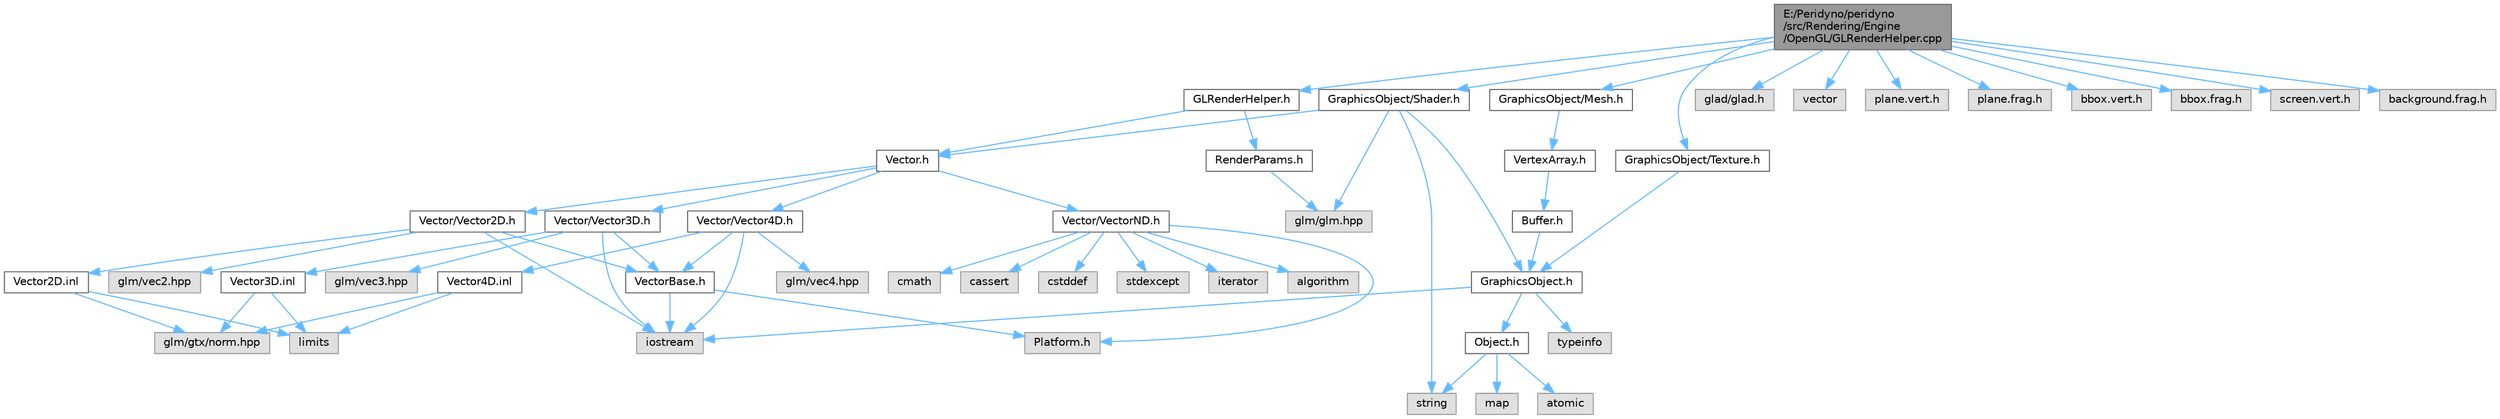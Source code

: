 digraph "E:/Peridyno/peridyno/src/Rendering/Engine/OpenGL/GLRenderHelper.cpp"
{
 // LATEX_PDF_SIZE
  bgcolor="transparent";
  edge [fontname=Helvetica,fontsize=10,labelfontname=Helvetica,labelfontsize=10];
  node [fontname=Helvetica,fontsize=10,shape=box,height=0.2,width=0.4];
  Node1 [id="Node000001",label="E:/Peridyno/peridyno\l/src/Rendering/Engine\l/OpenGL/GLRenderHelper.cpp",height=0.2,width=0.4,color="gray40", fillcolor="grey60", style="filled", fontcolor="black",tooltip=" "];
  Node1 -> Node2 [id="edge1_Node000001_Node000002",color="steelblue1",style="solid",tooltip=" "];
  Node2 [id="Node000002",label="GLRenderHelper.h",height=0.2,width=0.4,color="grey40", fillcolor="white", style="filled",URL="$_g_l_render_helper_8h.html",tooltip=" "];
  Node2 -> Node3 [id="edge2_Node000002_Node000003",color="steelblue1",style="solid",tooltip=" "];
  Node3 [id="Node000003",label="Vector.h",height=0.2,width=0.4,color="grey40", fillcolor="white", style="filled",URL="$_vector_8h.html",tooltip=" "];
  Node3 -> Node4 [id="edge3_Node000003_Node000004",color="steelblue1",style="solid",tooltip=" "];
  Node4 [id="Node000004",label="Vector/Vector2D.h",height=0.2,width=0.4,color="grey40", fillcolor="white", style="filled",URL="$_vector2_d_8h.html",tooltip=" "];
  Node4 -> Node5 [id="edge4_Node000004_Node000005",color="steelblue1",style="solid",tooltip=" "];
  Node5 [id="Node000005",label="glm/vec2.hpp",height=0.2,width=0.4,color="grey60", fillcolor="#E0E0E0", style="filled",tooltip=" "];
  Node4 -> Node6 [id="edge5_Node000004_Node000006",color="steelblue1",style="solid",tooltip=" "];
  Node6 [id="Node000006",label="iostream",height=0.2,width=0.4,color="grey60", fillcolor="#E0E0E0", style="filled",tooltip=" "];
  Node4 -> Node7 [id="edge6_Node000004_Node000007",color="steelblue1",style="solid",tooltip=" "];
  Node7 [id="Node000007",label="VectorBase.h",height=0.2,width=0.4,color="grey40", fillcolor="white", style="filled",URL="$_vector_base_8h.html",tooltip=" "];
  Node7 -> Node6 [id="edge7_Node000007_Node000006",color="steelblue1",style="solid",tooltip=" "];
  Node7 -> Node8 [id="edge8_Node000007_Node000008",color="steelblue1",style="solid",tooltip=" "];
  Node8 [id="Node000008",label="Platform.h",height=0.2,width=0.4,color="grey60", fillcolor="#E0E0E0", style="filled",tooltip=" "];
  Node4 -> Node9 [id="edge9_Node000004_Node000009",color="steelblue1",style="solid",tooltip=" "];
  Node9 [id="Node000009",label="Vector2D.inl",height=0.2,width=0.4,color="grey40", fillcolor="white", style="filled",URL="$_vector2_d_8inl.html",tooltip=" "];
  Node9 -> Node10 [id="edge10_Node000009_Node000010",color="steelblue1",style="solid",tooltip=" "];
  Node10 [id="Node000010",label="limits",height=0.2,width=0.4,color="grey60", fillcolor="#E0E0E0", style="filled",tooltip=" "];
  Node9 -> Node11 [id="edge11_Node000009_Node000011",color="steelblue1",style="solid",tooltip=" "];
  Node11 [id="Node000011",label="glm/gtx/norm.hpp",height=0.2,width=0.4,color="grey60", fillcolor="#E0E0E0", style="filled",tooltip=" "];
  Node3 -> Node12 [id="edge12_Node000003_Node000012",color="steelblue1",style="solid",tooltip=" "];
  Node12 [id="Node000012",label="Vector/Vector3D.h",height=0.2,width=0.4,color="grey40", fillcolor="white", style="filled",URL="$_vector3_d_8h.html",tooltip=" "];
  Node12 -> Node13 [id="edge13_Node000012_Node000013",color="steelblue1",style="solid",tooltip=" "];
  Node13 [id="Node000013",label="glm/vec3.hpp",height=0.2,width=0.4,color="grey60", fillcolor="#E0E0E0", style="filled",tooltip=" "];
  Node12 -> Node6 [id="edge14_Node000012_Node000006",color="steelblue1",style="solid",tooltip=" "];
  Node12 -> Node7 [id="edge15_Node000012_Node000007",color="steelblue1",style="solid",tooltip=" "];
  Node12 -> Node14 [id="edge16_Node000012_Node000014",color="steelblue1",style="solid",tooltip=" "];
  Node14 [id="Node000014",label="Vector3D.inl",height=0.2,width=0.4,color="grey40", fillcolor="white", style="filled",URL="$_vector3_d_8inl.html",tooltip=" "];
  Node14 -> Node10 [id="edge17_Node000014_Node000010",color="steelblue1",style="solid",tooltip=" "];
  Node14 -> Node11 [id="edge18_Node000014_Node000011",color="steelblue1",style="solid",tooltip=" "];
  Node3 -> Node15 [id="edge19_Node000003_Node000015",color="steelblue1",style="solid",tooltip=" "];
  Node15 [id="Node000015",label="Vector/Vector4D.h",height=0.2,width=0.4,color="grey40", fillcolor="white", style="filled",URL="$_vector4_d_8h.html",tooltip=" "];
  Node15 -> Node16 [id="edge20_Node000015_Node000016",color="steelblue1",style="solid",tooltip=" "];
  Node16 [id="Node000016",label="glm/vec4.hpp",height=0.2,width=0.4,color="grey60", fillcolor="#E0E0E0", style="filled",tooltip=" "];
  Node15 -> Node6 [id="edge21_Node000015_Node000006",color="steelblue1",style="solid",tooltip=" "];
  Node15 -> Node7 [id="edge22_Node000015_Node000007",color="steelblue1",style="solid",tooltip=" "];
  Node15 -> Node17 [id="edge23_Node000015_Node000017",color="steelblue1",style="solid",tooltip=" "];
  Node17 [id="Node000017",label="Vector4D.inl",height=0.2,width=0.4,color="grey40", fillcolor="white", style="filled",URL="$_vector4_d_8inl.html",tooltip=" "];
  Node17 -> Node10 [id="edge24_Node000017_Node000010",color="steelblue1",style="solid",tooltip=" "];
  Node17 -> Node11 [id="edge25_Node000017_Node000011",color="steelblue1",style="solid",tooltip=" "];
  Node3 -> Node18 [id="edge26_Node000003_Node000018",color="steelblue1",style="solid",tooltip=" "];
  Node18 [id="Node000018",label="Vector/VectorND.h",height=0.2,width=0.4,color="grey40", fillcolor="white", style="filled",URL="$_vector_n_d_8h.html",tooltip=" "];
  Node18 -> Node19 [id="edge27_Node000018_Node000019",color="steelblue1",style="solid",tooltip=" "];
  Node19 [id="Node000019",label="cstddef",height=0.2,width=0.4,color="grey60", fillcolor="#E0E0E0", style="filled",tooltip=" "];
  Node18 -> Node20 [id="edge28_Node000018_Node000020",color="steelblue1",style="solid",tooltip=" "];
  Node20 [id="Node000020",label="stdexcept",height=0.2,width=0.4,color="grey60", fillcolor="#E0E0E0", style="filled",tooltip=" "];
  Node18 -> Node21 [id="edge29_Node000018_Node000021",color="steelblue1",style="solid",tooltip=" "];
  Node21 [id="Node000021",label="iterator",height=0.2,width=0.4,color="grey60", fillcolor="#E0E0E0", style="filled",tooltip=" "];
  Node18 -> Node22 [id="edge30_Node000018_Node000022",color="steelblue1",style="solid",tooltip=" "];
  Node22 [id="Node000022",label="algorithm",height=0.2,width=0.4,color="grey60", fillcolor="#E0E0E0", style="filled",tooltip=" "];
  Node18 -> Node23 [id="edge31_Node000018_Node000023",color="steelblue1",style="solid",tooltip=" "];
  Node23 [id="Node000023",label="cmath",height=0.2,width=0.4,color="grey60", fillcolor="#E0E0E0", style="filled",tooltip=" "];
  Node18 -> Node24 [id="edge32_Node000018_Node000024",color="steelblue1",style="solid",tooltip=" "];
  Node24 [id="Node000024",label="cassert",height=0.2,width=0.4,color="grey60", fillcolor="#E0E0E0", style="filled",tooltip=" "];
  Node18 -> Node8 [id="edge33_Node000018_Node000008",color="steelblue1",style="solid",tooltip=" "];
  Node2 -> Node25 [id="edge34_Node000002_Node000025",color="steelblue1",style="solid",tooltip=" "];
  Node25 [id="Node000025",label="RenderParams.h",height=0.2,width=0.4,color="grey40", fillcolor="white", style="filled",URL="$_render_params_8h.html",tooltip=" "];
  Node25 -> Node26 [id="edge35_Node000025_Node000026",color="steelblue1",style="solid",tooltip=" "];
  Node26 [id="Node000026",label="glm/glm.hpp",height=0.2,width=0.4,color="grey60", fillcolor="#E0E0E0", style="filled",tooltip=" "];
  Node1 -> Node27 [id="edge36_Node000001_Node000027",color="steelblue1",style="solid",tooltip=" "];
  Node27 [id="Node000027",label="GraphicsObject/Shader.h",height=0.2,width=0.4,color="grey40", fillcolor="white", style="filled",URL="$_shader_8h.html",tooltip=" "];
  Node27 -> Node28 [id="edge37_Node000027_Node000028",color="steelblue1",style="solid",tooltip=" "];
  Node28 [id="Node000028",label="GraphicsObject.h",height=0.2,width=0.4,color="grey40", fillcolor="white", style="filled",URL="$_graphics_object_8h.html",tooltip=" "];
  Node28 -> Node29 [id="edge38_Node000028_Node000029",color="steelblue1",style="solid",tooltip=" "];
  Node29 [id="Node000029",label="typeinfo",height=0.2,width=0.4,color="grey60", fillcolor="#E0E0E0", style="filled",tooltip=" "];
  Node28 -> Node6 [id="edge39_Node000028_Node000006",color="steelblue1",style="solid",tooltip=" "];
  Node28 -> Node30 [id="edge40_Node000028_Node000030",color="steelblue1",style="solid",tooltip=" "];
  Node30 [id="Node000030",label="Object.h",height=0.2,width=0.4,color="grey40", fillcolor="white", style="filled",URL="$_object_8h.html",tooltip=" "];
  Node30 -> Node31 [id="edge41_Node000030_Node000031",color="steelblue1",style="solid",tooltip=" "];
  Node31 [id="Node000031",label="string",height=0.2,width=0.4,color="grey60", fillcolor="#E0E0E0", style="filled",tooltip=" "];
  Node30 -> Node32 [id="edge42_Node000030_Node000032",color="steelblue1",style="solid",tooltip=" "];
  Node32 [id="Node000032",label="atomic",height=0.2,width=0.4,color="grey60", fillcolor="#E0E0E0", style="filled",tooltip=" "];
  Node30 -> Node33 [id="edge43_Node000030_Node000033",color="steelblue1",style="solid",tooltip=" "];
  Node33 [id="Node000033",label="map",height=0.2,width=0.4,color="grey60", fillcolor="#E0E0E0", style="filled",tooltip=" "];
  Node27 -> Node31 [id="edge44_Node000027_Node000031",color="steelblue1",style="solid",tooltip=" "];
  Node27 -> Node3 [id="edge45_Node000027_Node000003",color="steelblue1",style="solid",tooltip=" "];
  Node27 -> Node26 [id="edge46_Node000027_Node000026",color="steelblue1",style="solid",tooltip=" "];
  Node1 -> Node34 [id="edge47_Node000001_Node000034",color="steelblue1",style="solid",tooltip=" "];
  Node34 [id="Node000034",label="GraphicsObject/Mesh.h",height=0.2,width=0.4,color="grey40", fillcolor="white", style="filled",URL="$_mesh_8h.html",tooltip=" "];
  Node34 -> Node35 [id="edge48_Node000034_Node000035",color="steelblue1",style="solid",tooltip=" "];
  Node35 [id="Node000035",label="VertexArray.h",height=0.2,width=0.4,color="grey40", fillcolor="white", style="filled",URL="$_vertex_array_8h.html",tooltip=" "];
  Node35 -> Node36 [id="edge49_Node000035_Node000036",color="steelblue1",style="solid",tooltip=" "];
  Node36 [id="Node000036",label="Buffer.h",height=0.2,width=0.4,color="grey40", fillcolor="white", style="filled",URL="$_buffer_8h.html",tooltip=" "];
  Node36 -> Node28 [id="edge50_Node000036_Node000028",color="steelblue1",style="solid",tooltip=" "];
  Node1 -> Node37 [id="edge51_Node000001_Node000037",color="steelblue1",style="solid",tooltip=" "];
  Node37 [id="Node000037",label="GraphicsObject/Texture.h",height=0.2,width=0.4,color="grey40", fillcolor="white", style="filled",URL="$_texture_8h.html",tooltip=" "];
  Node37 -> Node28 [id="edge52_Node000037_Node000028",color="steelblue1",style="solid",tooltip=" "];
  Node1 -> Node38 [id="edge53_Node000001_Node000038",color="steelblue1",style="solid",tooltip=" "];
  Node38 [id="Node000038",label="glad/glad.h",height=0.2,width=0.4,color="grey60", fillcolor="#E0E0E0", style="filled",tooltip=" "];
  Node1 -> Node39 [id="edge54_Node000001_Node000039",color="steelblue1",style="solid",tooltip=" "];
  Node39 [id="Node000039",label="vector",height=0.2,width=0.4,color="grey60", fillcolor="#E0E0E0", style="filled",tooltip=" "];
  Node1 -> Node40 [id="edge55_Node000001_Node000040",color="steelblue1",style="solid",tooltip=" "];
  Node40 [id="Node000040",label="plane.vert.h",height=0.2,width=0.4,color="grey60", fillcolor="#E0E0E0", style="filled",tooltip=" "];
  Node1 -> Node41 [id="edge56_Node000001_Node000041",color="steelblue1",style="solid",tooltip=" "];
  Node41 [id="Node000041",label="plane.frag.h",height=0.2,width=0.4,color="grey60", fillcolor="#E0E0E0", style="filled",tooltip=" "];
  Node1 -> Node42 [id="edge57_Node000001_Node000042",color="steelblue1",style="solid",tooltip=" "];
  Node42 [id="Node000042",label="bbox.vert.h",height=0.2,width=0.4,color="grey60", fillcolor="#E0E0E0", style="filled",tooltip=" "];
  Node1 -> Node43 [id="edge58_Node000001_Node000043",color="steelblue1",style="solid",tooltip=" "];
  Node43 [id="Node000043",label="bbox.frag.h",height=0.2,width=0.4,color="grey60", fillcolor="#E0E0E0", style="filled",tooltip=" "];
  Node1 -> Node44 [id="edge59_Node000001_Node000044",color="steelblue1",style="solid",tooltip=" "];
  Node44 [id="Node000044",label="screen.vert.h",height=0.2,width=0.4,color="grey60", fillcolor="#E0E0E0", style="filled",tooltip=" "];
  Node1 -> Node45 [id="edge60_Node000001_Node000045",color="steelblue1",style="solid",tooltip=" "];
  Node45 [id="Node000045",label="background.frag.h",height=0.2,width=0.4,color="grey60", fillcolor="#E0E0E0", style="filled",tooltip=" "];
}
